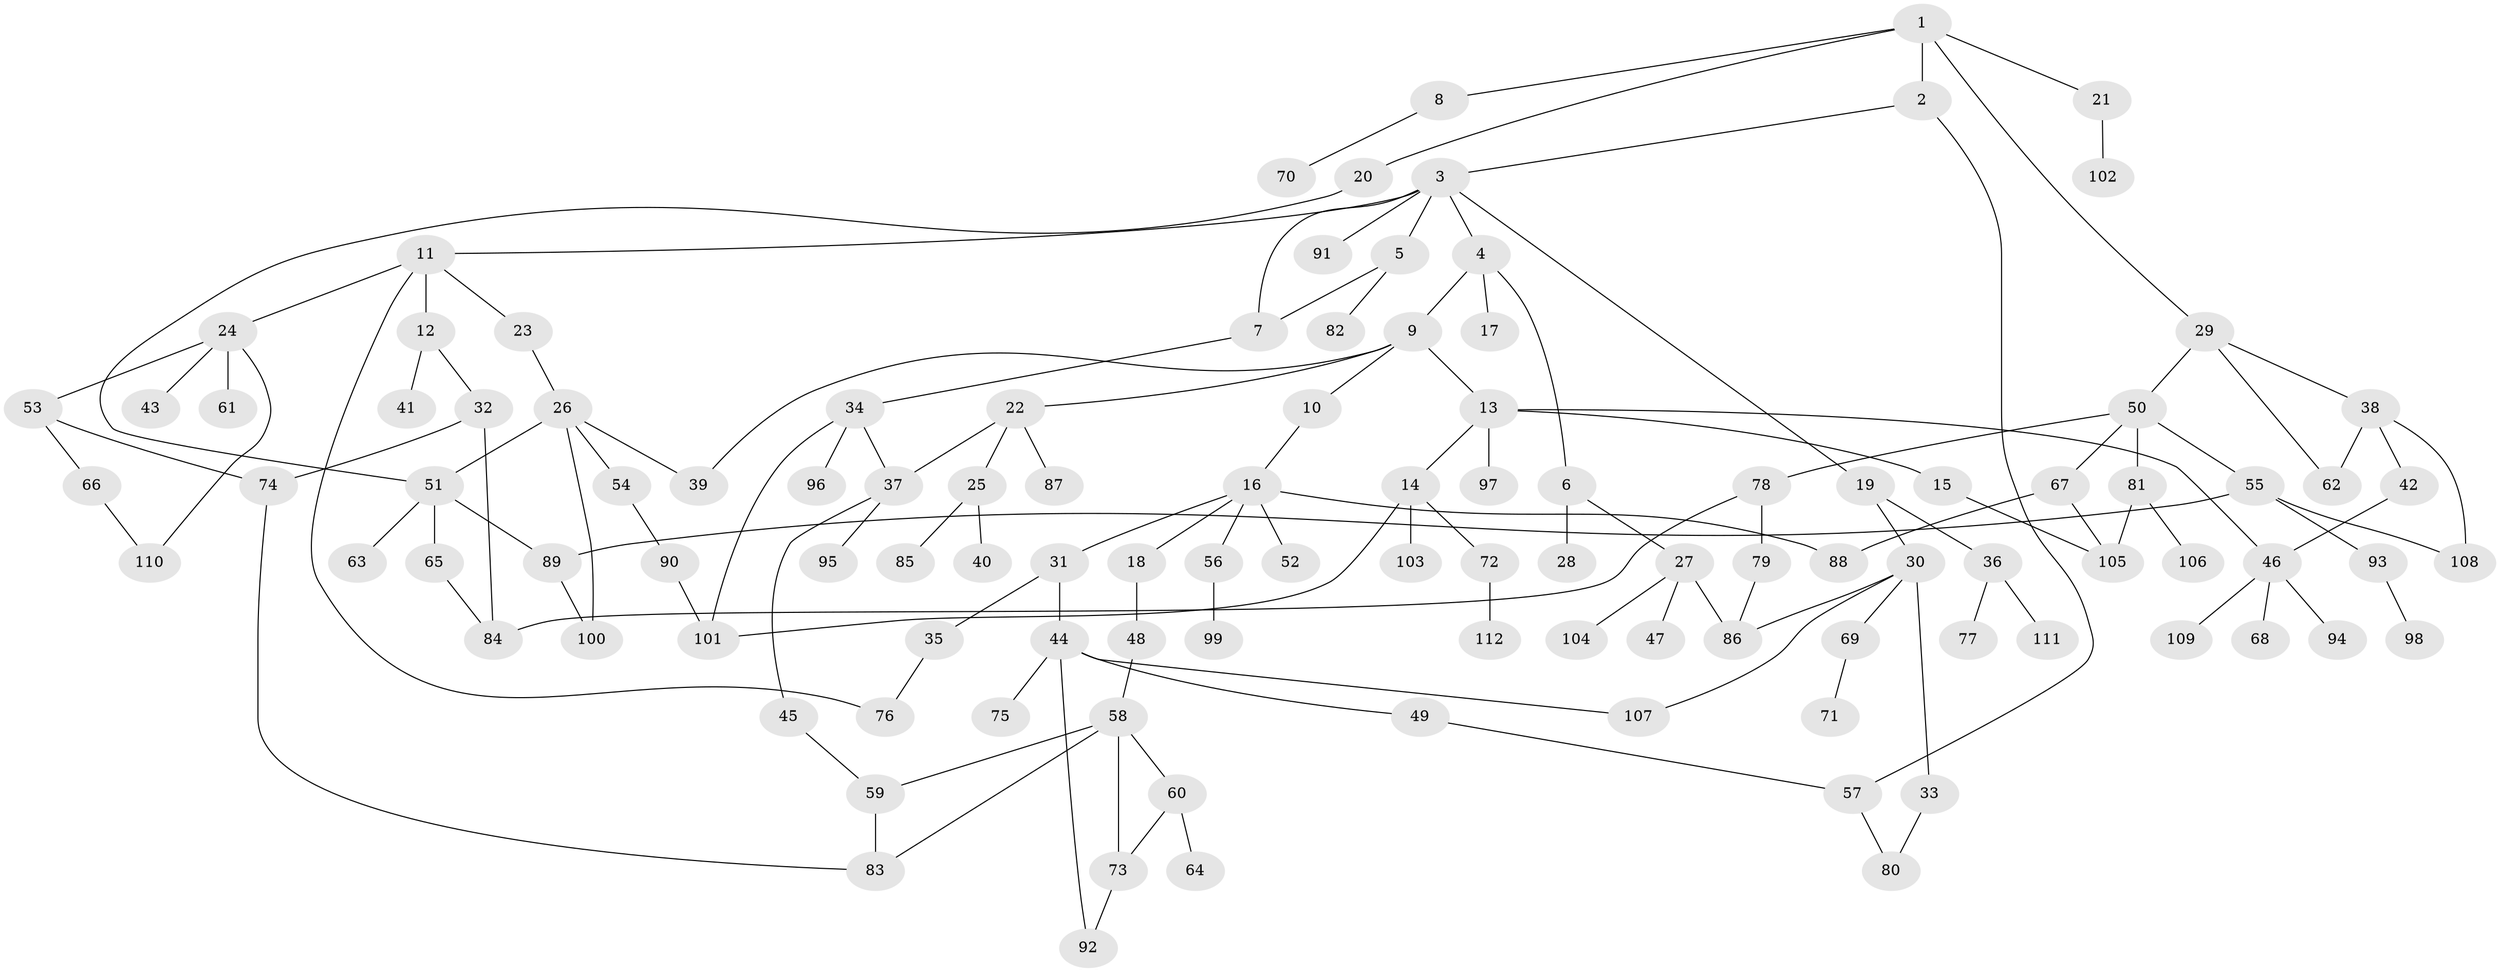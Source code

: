 // coarse degree distribution, {12: 0.06060606060606061, 1: 0.3939393939393939, 2: 0.15151515151515152, 6: 0.030303030303030304, 4: 0.12121212121212122, 3: 0.15151515151515152, 8: 0.030303030303030304, 5: 0.06060606060606061}
// Generated by graph-tools (version 1.1) at 2025/16/03/04/25 18:16:56]
// undirected, 112 vertices, 140 edges
graph export_dot {
graph [start="1"]
  node [color=gray90,style=filled];
  1;
  2;
  3;
  4;
  5;
  6;
  7;
  8;
  9;
  10;
  11;
  12;
  13;
  14;
  15;
  16;
  17;
  18;
  19;
  20;
  21;
  22;
  23;
  24;
  25;
  26;
  27;
  28;
  29;
  30;
  31;
  32;
  33;
  34;
  35;
  36;
  37;
  38;
  39;
  40;
  41;
  42;
  43;
  44;
  45;
  46;
  47;
  48;
  49;
  50;
  51;
  52;
  53;
  54;
  55;
  56;
  57;
  58;
  59;
  60;
  61;
  62;
  63;
  64;
  65;
  66;
  67;
  68;
  69;
  70;
  71;
  72;
  73;
  74;
  75;
  76;
  77;
  78;
  79;
  80;
  81;
  82;
  83;
  84;
  85;
  86;
  87;
  88;
  89;
  90;
  91;
  92;
  93;
  94;
  95;
  96;
  97;
  98;
  99;
  100;
  101;
  102;
  103;
  104;
  105;
  106;
  107;
  108;
  109;
  110;
  111;
  112;
  1 -- 2;
  1 -- 8;
  1 -- 20;
  1 -- 21;
  1 -- 29;
  2 -- 3;
  2 -- 57;
  3 -- 4;
  3 -- 5;
  3 -- 11;
  3 -- 19;
  3 -- 91;
  3 -- 7;
  4 -- 6;
  4 -- 9;
  4 -- 17;
  5 -- 7;
  5 -- 82;
  6 -- 27;
  6 -- 28;
  7 -- 34;
  8 -- 70;
  9 -- 10;
  9 -- 13;
  9 -- 22;
  9 -- 39;
  10 -- 16;
  11 -- 12;
  11 -- 23;
  11 -- 24;
  11 -- 76;
  12 -- 32;
  12 -- 41;
  13 -- 14;
  13 -- 15;
  13 -- 97;
  13 -- 46;
  14 -- 72;
  14 -- 103;
  14 -- 101;
  15 -- 105;
  16 -- 18;
  16 -- 31;
  16 -- 52;
  16 -- 56;
  16 -- 88;
  18 -- 48;
  19 -- 30;
  19 -- 36;
  20 -- 51;
  21 -- 102;
  22 -- 25;
  22 -- 37;
  22 -- 87;
  23 -- 26;
  24 -- 43;
  24 -- 53;
  24 -- 61;
  24 -- 110;
  25 -- 40;
  25 -- 85;
  26 -- 39;
  26 -- 54;
  26 -- 100;
  26 -- 51;
  27 -- 47;
  27 -- 86;
  27 -- 104;
  29 -- 38;
  29 -- 50;
  29 -- 62;
  30 -- 33;
  30 -- 69;
  30 -- 86;
  30 -- 107;
  31 -- 35;
  31 -- 44;
  32 -- 74;
  32 -- 84;
  33 -- 80;
  34 -- 96;
  34 -- 101;
  34 -- 37;
  35 -- 76;
  36 -- 77;
  36 -- 111;
  37 -- 45;
  37 -- 95;
  38 -- 42;
  38 -- 108;
  38 -- 62;
  42 -- 46;
  44 -- 49;
  44 -- 75;
  44 -- 107;
  44 -- 92;
  45 -- 59;
  46 -- 68;
  46 -- 94;
  46 -- 109;
  48 -- 58;
  49 -- 57;
  50 -- 55;
  50 -- 67;
  50 -- 78;
  50 -- 81;
  51 -- 63;
  51 -- 65;
  51 -- 89;
  53 -- 66;
  53 -- 74;
  54 -- 90;
  55 -- 89;
  55 -- 93;
  55 -- 108;
  56 -- 99;
  57 -- 80;
  58 -- 60;
  58 -- 73;
  58 -- 59;
  58 -- 83;
  59 -- 83;
  60 -- 64;
  60 -- 73;
  65 -- 84;
  66 -- 110;
  67 -- 88;
  67 -- 105;
  69 -- 71;
  72 -- 112;
  73 -- 92;
  74 -- 83;
  78 -- 79;
  78 -- 84;
  79 -- 86;
  81 -- 105;
  81 -- 106;
  89 -- 100;
  90 -- 101;
  93 -- 98;
}
